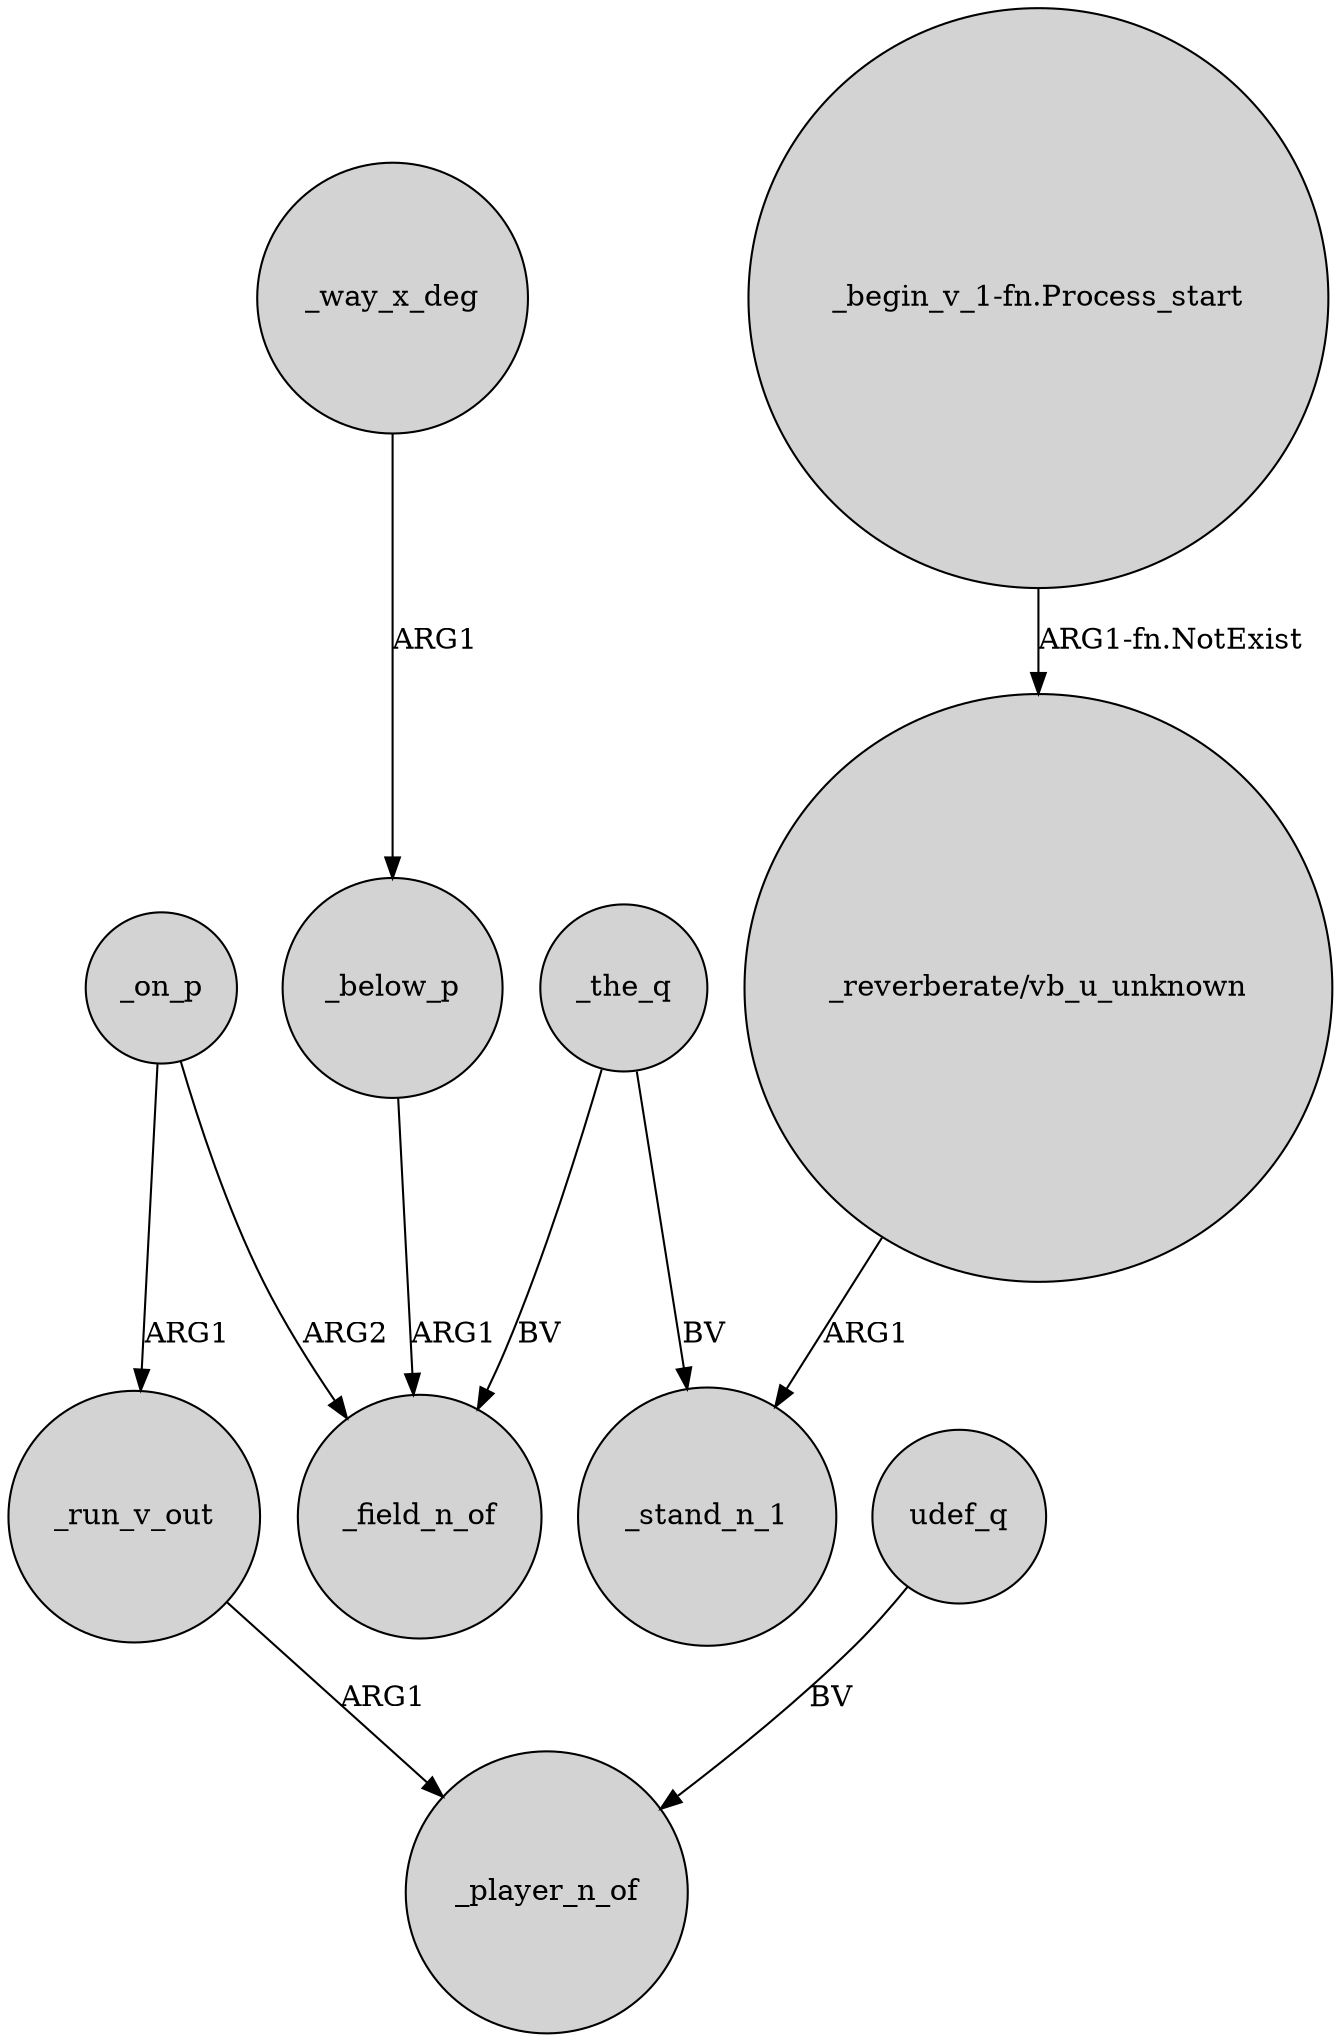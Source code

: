 digraph {
	node [shape=circle style=filled]
	_on_p -> _field_n_of [label=ARG2]
	"_reverberate/vb_u_unknown" -> _stand_n_1 [label=ARG1]
	_the_q -> _field_n_of [label=BV]
	_below_p -> _field_n_of [label=ARG1]
	_way_x_deg -> _below_p [label=ARG1]
	_the_q -> _stand_n_1 [label=BV]
	_run_v_out -> _player_n_of [label=ARG1]
	udef_q -> _player_n_of [label=BV]
	_on_p -> _run_v_out [label=ARG1]
	"_begin_v_1-fn.Process_start" -> "_reverberate/vb_u_unknown" [label="ARG1-fn.NotExist"]
}
